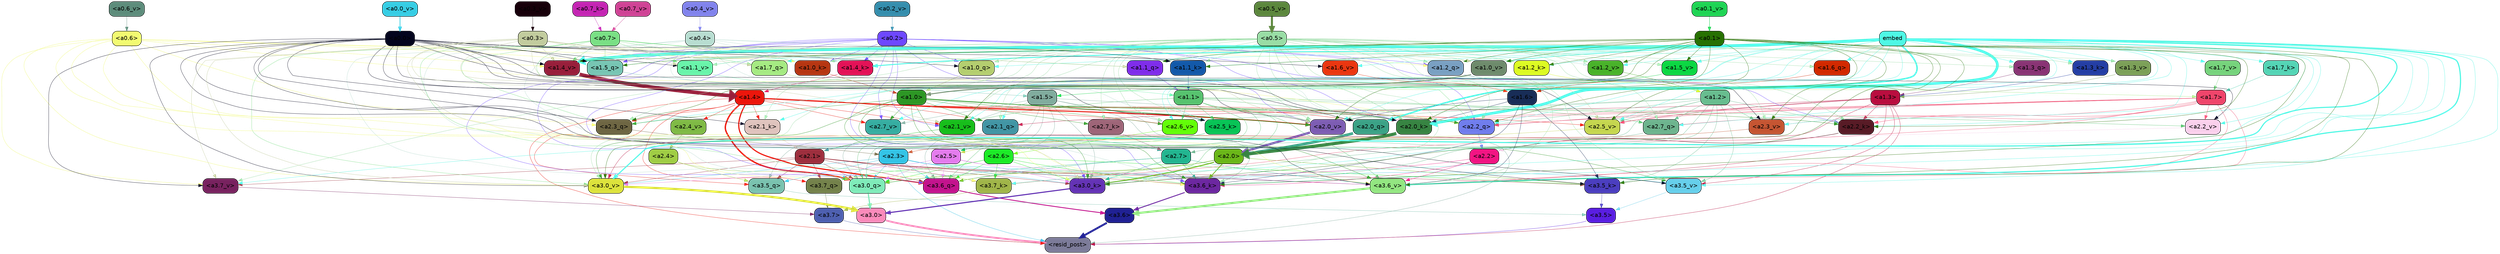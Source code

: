 strict digraph "" {
	graph [bgcolor=transparent,
		layout=dot,
		overlap=false,
		splines=true
	];
	"<a3.7>"	[color=black,
		fillcolor="#4e60b1",
		fontname=Helvetica,
		shape=box,
		style="filled, rounded"];
	"<resid_post>"	[color=black,
		fillcolor="#7c7b99",
		fontname=Helvetica,
		shape=box,
		style="filled, rounded"];
	"<a3.7>" -> "<resid_post>"	[color="#4e60b1",
		penwidth=0.6239100098609924];
	"<a3.6>"	[color=black,
		fillcolor="#202194",
		fontname=Helvetica,
		shape=box,
		style="filled, rounded"];
	"<a3.6>" -> "<resid_post>"	[color="#202194",
		penwidth=4.569062113761902];
	"<a3.5>"	[color=black,
		fillcolor="#5a1ee2",
		fontname=Helvetica,
		shape=box,
		style="filled, rounded"];
	"<a3.5>" -> "<resid_post>"	[color="#5a1ee2",
		penwidth=0.6];
	"<a3.0>"	[color=black,
		fillcolor="#fb8bbb",
		fontname=Helvetica,
		shape=box,
		style="filled, rounded"];
	"<a3.0>" -> "<resid_post>"	[color="#fb8bbb",
		penwidth=4.283544182777405];
	"<a2.3>"	[color=black,
		fillcolor="#34c4e6",
		fontname=Helvetica,
		shape=box,
		style="filled, rounded"];
	"<a2.3>" -> "<resid_post>"	[color="#34c4e6",
		penwidth=0.6];
	"<a3.7_q>"	[color=black,
		fillcolor="#74824b",
		fontname=Helvetica,
		shape=box,
		style="filled, rounded"];
	"<a2.3>" -> "<a3.7_q>"	[color="#34c4e6",
		penwidth=0.6];
	"<a3.6_q>"	[color=black,
		fillcolor="#c3138d",
		fontname=Helvetica,
		shape=box,
		style="filled, rounded"];
	"<a2.3>" -> "<a3.6_q>"	[color="#34c4e6",
		penwidth=0.6];
	"<a3.5_q>"	[color=black,
		fillcolor="#7ac2af",
		fontname=Helvetica,
		shape=box,
		style="filled, rounded"];
	"<a2.3>" -> "<a3.5_q>"	[color="#34c4e6",
		penwidth=0.6];
	"<a3.0_q>"	[color=black,
		fillcolor="#7febb9",
		fontname=Helvetica,
		shape=box,
		style="filled, rounded"];
	"<a2.3>" -> "<a3.0_q>"	[color="#34c4e6",
		penwidth=0.6];
	"<a3.0_k>"	[color=black,
		fillcolor="#6433b5",
		fontname=Helvetica,
		shape=box,
		style="filled, rounded"];
	"<a2.3>" -> "<a3.0_k>"	[color="#34c4e6",
		penwidth=0.6];
	"<a3.6_v>"	[color=black,
		fillcolor="#93e681",
		fontname=Helvetica,
		shape=box,
		style="filled, rounded"];
	"<a2.3>" -> "<a3.6_v>"	[color="#34c4e6",
		penwidth=0.6];
	"<a3.5_v>"	[color=black,
		fillcolor="#66cfeb",
		fontname=Helvetica,
		shape=box,
		style="filled, rounded"];
	"<a2.3>" -> "<a3.5_v>"	[color="#34c4e6",
		penwidth=0.6];
	"<a3.0_v>"	[color=black,
		fillcolor="#dce23c",
		fontname=Helvetica,
		shape=box,
		style="filled, rounded"];
	"<a2.3>" -> "<a3.0_v>"	[color="#34c4e6",
		penwidth=0.6];
	"<a1.5>"	[color=black,
		fillcolor="#81ac9e",
		fontname=Helvetica,
		shape=box,
		style="filled, rounded"];
	"<a1.5>" -> "<resid_post>"	[color="#81ac9e",
		penwidth=0.6];
	"<a1.5>" -> "<a3.6_q>"	[color="#81ac9e",
		penwidth=0.6];
	"<a1.5>" -> "<a3.5_q>"	[color="#81ac9e",
		penwidth=0.6];
	"<a1.5>" -> "<a3.0_q>"	[color="#81ac9e",
		penwidth=0.6];
	"<a3.6_k>"	[color=black,
		fillcolor="#6c27a0",
		fontname=Helvetica,
		shape=box,
		style="filled, rounded"];
	"<a1.5>" -> "<a3.6_k>"	[color="#81ac9e",
		penwidth=0.6];
	"<a1.5>" -> "<a3.0_k>"	[color="#81ac9e",
		penwidth=0.6];
	"<a2.2_q>"	[color=black,
		fillcolor="#707ded",
		fontname=Helvetica,
		shape=box,
		style="filled, rounded"];
	"<a1.5>" -> "<a2.2_q>"	[color="#81ac9e",
		penwidth=0.6];
	"<a2.7_v>"	[color=black,
		fillcolor="#36ada1",
		fontname=Helvetica,
		shape=box,
		style="filled, rounded"];
	"<a1.5>" -> "<a2.7_v>"	[color="#81ac9e",
		penwidth=0.6];
	"<a2.6_v>"	[color=black,
		fillcolor="#62fe08",
		fontname=Helvetica,
		shape=box,
		style="filled, rounded"];
	"<a1.5>" -> "<a2.6_v>"	[color="#81ac9e",
		penwidth=0.6];
	"<a2.1_v>"	[color=black,
		fillcolor="#17be1b",
		fontname=Helvetica,
		shape=box,
		style="filled, rounded"];
	"<a1.5>" -> "<a2.1_v>"	[color="#81ac9e",
		penwidth=0.6];
	"<a1.4>"	[color=black,
		fillcolor="#ec160c",
		fontname=Helvetica,
		shape=box,
		style="filled, rounded"];
	"<a1.4>" -> "<resid_post>"	[color="#ec160c",
		penwidth=0.6];
	"<a1.4>" -> "<a3.7_q>"	[color="#ec160c",
		penwidth=0.6];
	"<a1.4>" -> "<a3.6_q>"	[color="#ec160c",
		penwidth=2.7536282539367676];
	"<a1.4>" -> "<a3.5_q>"	[color="#ec160c",
		penwidth=0.6];
	"<a1.4>" -> "<a3.0_q>"	[color="#ec160c",
		penwidth=3.3369133472442627];
	"<a2.3_q>"	[color=black,
		fillcolor="#6e6643",
		fontname=Helvetica,
		shape=box,
		style="filled, rounded"];
	"<a1.4>" -> "<a2.3_q>"	[color="#ec160c",
		penwidth=0.6];
	"<a1.4>" -> "<a2.2_q>"	[color="#ec160c",
		penwidth=0.6];
	"<a2.1_q>"	[color=black,
		fillcolor="#4295a4",
		fontname=Helvetica,
		shape=box,
		style="filled, rounded"];
	"<a1.4>" -> "<a2.1_q>"	[color="#ec160c",
		penwidth=0.6];
	"<a2.0_q>"	[color=black,
		fillcolor="#3ba286",
		fontname=Helvetica,
		shape=box,
		style="filled, rounded"];
	"<a1.4>" -> "<a2.0_q>"	[color="#ec160c",
		penwidth=0.6];
	"<a2.1_k>"	[color=black,
		fillcolor="#dfc3bd",
		fontname=Helvetica,
		shape=box,
		style="filled, rounded"];
	"<a1.4>" -> "<a2.1_k>"	[color="#ec160c",
		penwidth=0.6];
	"<a1.4>" -> "<a2.7_v>"	[color="#ec160c",
		penwidth=0.6];
	"<a1.4>" -> "<a2.6_v>"	[color="#ec160c",
		penwidth=0.6];
	"<a2.5_v>"	[color=black,
		fillcolor="#c5d64f",
		fontname=Helvetica,
		shape=box,
		style="filled, rounded"];
	"<a1.4>" -> "<a2.5_v>"	[color="#ec160c",
		penwidth=0.6];
	"<a2.4_v>"	[color=black,
		fillcolor="#7fba45",
		fontname=Helvetica,
		shape=box,
		style="filled, rounded"];
	"<a1.4>" -> "<a2.4_v>"	[color="#ec160c",
		penwidth=0.6];
	"<a1.4>" -> "<a2.1_v>"	[color="#ec160c",
		penwidth=0.6];
	"<a2.0_v>"	[color=black,
		fillcolor="#7d5db3",
		fontname=Helvetica,
		shape=box,
		style="filled, rounded"];
	"<a1.4>" -> "<a2.0_v>"	[color="#ec160c",
		penwidth=2.2818827629089355];
	"<a1.3>"	[color=black,
		fillcolor="#b90e3f",
		fontname=Helvetica,
		shape=box,
		style="filled, rounded"];
	"<a1.3>" -> "<resid_post>"	[color="#b90e3f",
		penwidth=0.6];
	"<a1.3>" -> "<a3.6_v>"	[color="#b90e3f",
		penwidth=0.6];
	"<a1.3>" -> "<a3.5_v>"	[color="#b90e3f",
		penwidth=0.6];
	"<a1.3>" -> "<a3.0_v>"	[color="#b90e3f",
		penwidth=0.6];
	"<a1.3>" -> "<a2.2_q>"	[color="#b90e3f",
		penwidth=0.6];
	"<a1.3>" -> "<a2.1_q>"	[color="#b90e3f",
		penwidth=0.6];
	"<a2.2_k>"	[color=black,
		fillcolor="#581b26",
		fontname=Helvetica,
		shape=box,
		style="filled, rounded"];
	"<a1.3>" -> "<a2.2_k>"	[color="#b90e3f",
		penwidth=0.6];
	"<a1.3>" -> "<a2.5_v>"	[color="#b90e3f",
		penwidth=0.6];
	"<a3.7_q>" -> "<a3.7>"	[color="#74824b",
		penwidth=0.6];
	"<a3.6_q>" -> "<a3.6>"	[color="#c3138d",
		penwidth=2.0344843566417694];
	"<a3.5_q>" -> "<a3.5>"	[color="#7ac2af",
		penwidth=0.6];
	"<a3.0_q>" -> "<a3.0>"	[color="#7febb9",
		penwidth=2.863015294075012];
	"<a3.7_k>"	[color=black,
		fillcolor="#a0b549",
		fontname=Helvetica,
		shape=box,
		style="filled, rounded"];
	"<a3.7_k>" -> "<a3.7>"	[color="#a0b549",
		penwidth=0.6];
	"<a3.6_k>" -> "<a3.6>"	[color="#6c27a0",
		penwidth=2.1770318150520325];
	"<a3.5_k>"	[color=black,
		fillcolor="#4b3ebf",
		fontname=Helvetica,
		shape=box,
		style="filled, rounded"];
	"<a3.5_k>" -> "<a3.5>"	[color="#4b3ebf",
		penwidth=0.6];
	"<a3.0_k>" -> "<a3.0>"	[color="#6433b5",
		penwidth=2.6323853135108948];
	"<a3.7_v>"	[color=black,
		fillcolor="#78225f",
		fontname=Helvetica,
		shape=box,
		style="filled, rounded"];
	"<a3.7_v>" -> "<a3.7>"	[color="#78225f",
		penwidth=0.6];
	"<a3.6_v>" -> "<a3.6>"	[color="#93e681",
		penwidth=4.972373723983765];
	"<a3.5_v>" -> "<a3.5>"	[color="#66cfeb",
		penwidth=0.6];
	"<a3.0_v>" -> "<a3.0>"	[color="#dce23c",
		penwidth=5.1638524532318115];
	"<a2.6>"	[color=black,
		fillcolor="#1deb28",
		fontname=Helvetica,
		shape=box,
		style="filled, rounded"];
	"<a2.6>" -> "<a3.7_q>"	[color="#1deb28",
		penwidth=0.6];
	"<a2.6>" -> "<a3.6_q>"	[color="#1deb28",
		penwidth=0.6];
	"<a2.6>" -> "<a3.0_q>"	[color="#1deb28",
		penwidth=0.6];
	"<a2.6>" -> "<a3.7_k>"	[color="#1deb28",
		penwidth=0.6];
	"<a2.6>" -> "<a3.6_k>"	[color="#1deb28",
		penwidth=0.6];
	"<a2.6>" -> "<a3.5_k>"	[color="#1deb28",
		penwidth=0.6];
	"<a2.6>" -> "<a3.0_k>"	[color="#1deb28",
		penwidth=0.6];
	"<a2.1>"	[color=black,
		fillcolor="#9e2f3e",
		fontname=Helvetica,
		shape=box,
		style="filled, rounded"];
	"<a2.1>" -> "<a3.7_q>"	[color="#9e2f3e",
		penwidth=0.6];
	"<a2.1>" -> "<a3.6_q>"	[color="#9e2f3e",
		penwidth=0.6];
	"<a2.1>" -> "<a3.5_q>"	[color="#9e2f3e",
		penwidth=0.6];
	"<a2.1>" -> "<a3.0_q>"	[color="#9e2f3e",
		penwidth=0.6];
	"<a2.1>" -> "<a3.7_k>"	[color="#9e2f3e",
		penwidth=0.6];
	"<a2.1>" -> "<a3.6_k>"	[color="#9e2f3e",
		penwidth=0.6];
	"<a2.1>" -> "<a3.5_k>"	[color="#9e2f3e",
		penwidth=0.6];
	"<a2.1>" -> "<a3.0_k>"	[color="#9e2f3e",
		penwidth=0.6];
	"<a2.1>" -> "<a3.7_v>"	[color="#9e2f3e",
		penwidth=0.6];
	"<a2.1>" -> "<a3.6_v>"	[color="#9e2f3e",
		penwidth=0.6];
	"<a2.1>" -> "<a3.0_v>"	[color="#9e2f3e",
		penwidth=0.6];
	"<a2.7>"	[color=black,
		fillcolor="#23b590",
		fontname=Helvetica,
		shape=box,
		style="filled, rounded"];
	"<a2.7>" -> "<a3.6_q>"	[color="#23b590",
		penwidth=0.6];
	"<a2.7>" -> "<a3.0_q>"	[color="#23b590",
		penwidth=0.6];
	"<a2.7>" -> "<a3.6_k>"	[color="#23b590",
		penwidth=0.6];
	"<a2.7>" -> "<a3.0_k>"	[color="#23b590",
		penwidth=0.6];
	"<a2.7>" -> "<a3.6_v>"	[color="#23b590",
		penwidth=0.6];
	"<a2.5>"	[color=black,
		fillcolor="#e47ced",
		fontname=Helvetica,
		shape=box,
		style="filled, rounded"];
	"<a2.5>" -> "<a3.6_q>"	[color="#e47ced",
		penwidth=0.6];
	"<a2.5>" -> "<a3.0_q>"	[color="#e47ced",
		penwidth=0.6];
	"<a2.5>" -> "<a3.0_k>"	[color="#e47ced",
		penwidth=0.6];
	"<a2.5>" -> "<a3.6_v>"	[color="#e47ced",
		penwidth=0.6];
	"<a2.5>" -> "<a3.0_v>"	[color="#e47ced",
		penwidth=0.6];
	"<a2.0>"	[color=black,
		fillcolor="#6bb719",
		fontname=Helvetica,
		shape=box,
		style="filled, rounded"];
	"<a2.0>" -> "<a3.6_q>"	[color="#6bb719",
		penwidth=0.6];
	"<a2.0>" -> "<a3.0_q>"	[color="#6bb719",
		penwidth=0.6];
	"<a2.0>" -> "<a3.7_k>"	[color="#6bb719",
		penwidth=0.6];
	"<a2.0>" -> "<a3.6_k>"	[color="#6bb719",
		penwidth=1.7047871947288513];
	"<a2.0>" -> "<a3.5_k>"	[color="#6bb719",
		penwidth=0.6];
	"<a2.0>" -> "<a3.0_k>"	[color="#6bb719",
		penwidth=2.239806979894638];
	"<a1.1>"	[color=black,
		fillcolor="#57c36f",
		fontname=Helvetica,
		shape=box,
		style="filled, rounded"];
	"<a1.1>" -> "<a3.6_q>"	[color="#57c36f",
		penwidth=0.6];
	"<a1.1>" -> "<a3.0_q>"	[color="#57c36f",
		penwidth=0.6];
	"<a1.1>" -> "<a3.0_k>"	[color="#57c36f",
		penwidth=0.6];
	"<a1.1>" -> "<a3.6_v>"	[color="#57c36f",
		penwidth=0.6];
	"<a2.7_q>"	[color=black,
		fillcolor="#6db48e",
		fontname=Helvetica,
		shape=box,
		style="filled, rounded"];
	"<a1.1>" -> "<a2.7_q>"	[color="#57c36f",
		penwidth=0.6];
	"<a2.5_k>"	[color=black,
		fillcolor="#08c456",
		fontname=Helvetica,
		shape=box,
		style="filled, rounded"];
	"<a1.1>" -> "<a2.5_k>"	[color="#57c36f",
		penwidth=0.6];
	"<a2.0_k>"	[color=black,
		fillcolor="#378442",
		fontname=Helvetica,
		shape=box,
		style="filled, rounded"];
	"<a1.1>" -> "<a2.0_k>"	[color="#57c36f",
		penwidth=0.6];
	"<a1.1>" -> "<a2.6_v>"	[color="#57c36f",
		penwidth=0.6];
	"<a2.2_v>"	[color=black,
		fillcolor="#fad0ec",
		fontname=Helvetica,
		shape=box,
		style="filled, rounded"];
	"<a1.1>" -> "<a2.2_v>"	[color="#57c36f",
		penwidth=0.6];
	"<a1.1>" -> "<a2.1_v>"	[color="#57c36f",
		penwidth=0.6];
	"<a1.1>" -> "<a2.0_v>"	[color="#57c36f",
		penwidth=0.6];
	"<a0.4>"	[color=black,
		fillcolor="#b8ddd1",
		fontname=Helvetica,
		shape=box,
		style="filled, rounded"];
	"<a0.4>" -> "<a3.6_q>"	[color="#b8ddd1",
		penwidth=0.6];
	"<a0.4>" -> "<a3.0_q>"	[color="#b8ddd1",
		penwidth=0.6];
	"<a0.4>" -> "<a3.6_k>"	[color="#b8ddd1",
		penwidth=0.6];
	"<a0.4>" -> "<a2.5_k>"	[color="#b8ddd1",
		penwidth=0.6];
	"<a0.4>" -> "<a2.0_k>"	[color="#b8ddd1",
		penwidth=0.6];
	"<a1.4_k>"	[color=black,
		fillcolor="#e31257",
		fontname=Helvetica,
		shape=box,
		style="filled, rounded"];
	"<a0.4>" -> "<a1.4_k>"	[color="#b8ddd1",
		penwidth=0.6];
	"<a1.1_k>"	[color=black,
		fillcolor="#1359a9",
		fontname=Helvetica,
		shape=box,
		style="filled, rounded"];
	"<a0.4>" -> "<a1.1_k>"	[color="#b8ddd1",
		penwidth=0.6];
	"<a1.0_k>"	[color=black,
		fillcolor="#b63612",
		fontname=Helvetica,
		shape=box,
		style="filled, rounded"];
	"<a0.4>" -> "<a1.0_k>"	[color="#b8ddd1",
		penwidth=0.6];
	"<a1.4_v>"	[color=black,
		fillcolor="#981f3b",
		fontname=Helvetica,
		shape=box,
		style="filled, rounded"];
	"<a0.4>" -> "<a1.4_v>"	[color="#b8ddd1",
		penwidth=0.6];
	"<a1.2_v>"	[color=black,
		fillcolor="#49b22a",
		fontname=Helvetica,
		shape=box,
		style="filled, rounded"];
	"<a0.4>" -> "<a1.2_v>"	[color="#b8ddd1",
		penwidth=0.6];
	"<a0.2>"	[color=black,
		fillcolor="#6e48ff",
		fontname=Helvetica,
		shape=box,
		style="filled, rounded"];
	"<a0.2>" -> "<a3.6_q>"	[color="#6e48ff",
		penwidth=0.6];
	"<a0.2>" -> "<a3.0_q>"	[color="#6e48ff",
		penwidth=0.6];
	"<a0.2>" -> "<a3.6_k>"	[color="#6e48ff",
		penwidth=0.6];
	"<a0.2>" -> "<a3.0_k>"	[color="#6e48ff",
		penwidth=0.6];
	"<a0.2>" -> "<a2.2_q>"	[color="#6e48ff",
		penwidth=0.6];
	"<a0.2>" -> "<a2.2_k>"	[color="#6e48ff",
		penwidth=0.6];
	"<a0.2>" -> "<a2.0_k>"	[color="#6e48ff",
		penwidth=0.6];
	"<a0.2>" -> "<a2.7_v>"	[color="#6e48ff",
		penwidth=0.6];
	"<a0.2>" -> "<a2.1_v>"	[color="#6e48ff",
		penwidth=0.6];
	"<a0.2>" -> "<a2.0_v>"	[color="#6e48ff",
		penwidth=0.6];
	"<a1.5_q>"	[color=black,
		fillcolor="#77c5b3",
		fontname=Helvetica,
		shape=box,
		style="filled, rounded"];
	"<a0.2>" -> "<a1.5_q>"	[color="#6e48ff",
		penwidth=0.6];
	"<a1.2_q>"	[color=black,
		fillcolor="#79a0c2",
		fontname=Helvetica,
		shape=box,
		style="filled, rounded"];
	"<a0.2>" -> "<a1.2_q>"	[color="#6e48ff",
		penwidth=0.6];
	"<a1.0_q>"	[color=black,
		fillcolor="#b4ce6f",
		fontname=Helvetica,
		shape=box,
		style="filled, rounded"];
	"<a0.2>" -> "<a1.0_q>"	[color="#6e48ff",
		penwidth=0.6];
	"<a0.2>" -> "<a1.4_k>"	[color="#6e48ff",
		penwidth=0.6];
	"<a0.2>" -> "<a1.0_k>"	[color="#6e48ff",
		penwidth=0.6];
	"<a0.2>" -> "<a1.4_v>"	[color="#6e48ff",
		penwidth=0.6];
	"<a2.4>"	[color=black,
		fillcolor="#a0cd45",
		fontname=Helvetica,
		shape=box,
		style="filled, rounded"];
	"<a2.4>" -> "<a3.5_q>"	[color="#a0cd45",
		penwidth=0.6];
	"<a2.4>" -> "<a3.0_q>"	[color="#a0cd45",
		penwidth=0.6];
	"<a1.2>"	[color=black,
		fillcolor="#68bd8f",
		fontname=Helvetica,
		shape=box,
		style="filled, rounded"];
	"<a1.2>" -> "<a3.0_q>"	[color="#68bd8f",
		penwidth=0.6];
	"<a1.2>" -> "<a3.6_k>"	[color="#68bd8f",
		penwidth=0.6];
	"<a1.2>" -> "<a3.5_k>"	[color="#68bd8f",
		penwidth=0.6];
	"<a1.2>" -> "<a3.0_k>"	[color="#68bd8f",
		penwidth=0.6];
	"<a1.2>" -> "<a3.5_v>"	[color="#68bd8f",
		penwidth=0.6];
	"<a1.2>" -> "<a2.7_q>"	[color="#68bd8f",
		penwidth=0.6];
	"<a1.2>" -> "<a2.2_q>"	[color="#68bd8f",
		penwidth=0.6];
	"<a1.2>" -> "<a2.2_k>"	[color="#68bd8f",
		penwidth=0.6];
	"<a1.2>" -> "<a2.6_v>"	[color="#68bd8f",
		penwidth=0.6];
	"<a1.2>" -> "<a2.5_v>"	[color="#68bd8f",
		penwidth=0.6];
	"<a2.3_v>"	[color=black,
		fillcolor="#c55532",
		fontname=Helvetica,
		shape=box,
		style="filled, rounded"];
	"<a1.2>" -> "<a2.3_v>"	[color="#68bd8f",
		penwidth=0.6];
	"<a1.2>" -> "<a2.0_v>"	[color="#68bd8f",
		penwidth=0.6];
	"<a1.7>"	[color=black,
		fillcolor="#ef456b",
		fontname=Helvetica,
		shape=box,
		style="filled, rounded"];
	"<a1.7>" -> "<a3.7_k>"	[color="#ef456b",
		penwidth=0.6];
	"<a1.7>" -> "<a3.5_k>"	[color="#ef456b",
		penwidth=0.6];
	"<a1.7>" -> "<a3.6_v>"	[color="#ef456b",
		penwidth=0.6];
	"<a1.7>" -> "<a2.7_q>"	[color="#ef456b",
		penwidth=0.6];
	"<a1.7>" -> "<a2.2_q>"	[color="#ef456b",
		penwidth=0.6];
	"<a1.7>" -> "<a2.0_q>"	[color="#ef456b",
		penwidth=0.6];
	"<a1.7>" -> "<a2.2_k>"	[color="#ef456b",
		penwidth=0.6];
	"<a1.7>" -> "<a2.0_k>"	[color="#ef456b",
		penwidth=0.6];
	"<a1.7>" -> "<a2.5_v>"	[color="#ef456b",
		penwidth=0.6];
	"<a1.7>" -> "<a2.3_v>"	[color="#ef456b",
		penwidth=0.6];
	"<a1.7>" -> "<a2.2_v>"	[color="#ef456b",
		penwidth=0.6];
	"<a0.7>"	[color=black,
		fillcolor="#7ae085",
		fontname=Helvetica,
		shape=box,
		style="filled, rounded"];
	"<a0.7>" -> "<a3.7_k>"	[color="#7ae085",
		penwidth=0.6];
	"<a0.7>" -> "<a3.0_v>"	[color="#7ae085",
		penwidth=0.6];
	"<a0.7>" -> "<a2.3_q>"	[color="#7ae085",
		penwidth=0.6];
	"<a0.7>" -> "<a2.2_q>"	[color="#7ae085",
		penwidth=0.6];
	"<a1.7_q>"	[color=black,
		fillcolor="#a5ea82",
		fontname=Helvetica,
		shape=box,
		style="filled, rounded"];
	"<a0.7>" -> "<a1.7_q>"	[color="#7ae085",
		penwidth=0.6];
	"<a0.7>" -> "<a1.5_q>"	[color="#7ae085",
		penwidth=0.6];
	"<a1.1_q>"	[color=black,
		fillcolor="#7f2dea",
		fontname=Helvetica,
		shape=box,
		style="filled, rounded"];
	"<a0.7>" -> "<a1.1_q>"	[color="#7ae085",
		penwidth=0.6];
	"<a1.2_k>"	[color=black,
		fillcolor="#dcfa23",
		fontname=Helvetica,
		shape=box,
		style="filled, rounded"];
	"<a0.7>" -> "<a1.2_k>"	[color="#7ae085",
		penwidth=0.6];
	"<a0.7>" -> "<a1.0_k>"	[color="#7ae085",
		penwidth=0.6];
	"<a0.7>" -> "<a1.4_v>"	[color="#7ae085",
		penwidth=0.6];
	"<a1.1_v>"	[color=black,
		fillcolor="#69f4aa",
		fontname=Helvetica,
		shape=box,
		style="filled, rounded"];
	"<a0.7>" -> "<a1.1_v>"	[color="#7ae085",
		penwidth=0.6];
	"<a0.6>"	[color=black,
		fillcolor="#f2fb71",
		fontname=Helvetica,
		shape=box,
		style="filled, rounded"];
	"<a0.6>" -> "<a3.7_k>"	[color="#f2fb71",
		penwidth=0.6];
	"<a0.6>" -> "<a3.6_k>"	[color="#f2fb71",
		penwidth=0.6];
	"<a0.6>" -> "<a3.0_k>"	[color="#f2fb71",
		penwidth=0.6];
	"<a0.6>" -> "<a3.7_v>"	[color="#f2fb71",
		penwidth=0.6];
	"<a0.6>" -> "<a3.6_v>"	[color="#f2fb71",
		penwidth=0.6];
	"<a0.6>" -> "<a3.0_v>"	[color="#f2fb71",
		penwidth=0.6];
	"<a0.6>" -> "<a2.3_q>"	[color="#f2fb71",
		penwidth=0.6];
	"<a0.6>" -> "<a2.2_q>"	[color="#f2fb71",
		penwidth=0.6];
	"<a0.6>" -> "<a1.5_q>"	[color="#f2fb71",
		penwidth=0.6];
	"<a0.6>" -> "<a1.2_q>"	[color="#f2fb71",
		penwidth=0.6];
	"<a0.6>" -> "<a1.0_k>"	[color="#f2fb71",
		penwidth=0.6];
	"<a0.6>" -> "<a1.4_v>"	[color="#f2fb71",
		penwidth=0.6];
	embed	[color=black,
		fillcolor="#4ef8e5",
		fontname=Helvetica,
		shape=box,
		style="filled, rounded"];
	embed -> "<a3.7_k>"	[color="#4ef8e5",
		penwidth=0.6];
	embed -> "<a3.6_k>"	[color="#4ef8e5",
		penwidth=0.6];
	embed -> "<a3.5_k>"	[color="#4ef8e5",
		penwidth=0.6];
	embed -> "<a3.0_k>"	[color="#4ef8e5",
		penwidth=0.6];
	embed -> "<a3.7_v>"	[color="#4ef8e5",
		penwidth=0.6];
	embed -> "<a3.6_v>"	[color="#4ef8e5",
		penwidth=2.7369276881217957];
	embed -> "<a3.5_v>"	[color="#4ef8e5",
		penwidth=0.6];
	embed -> "<a3.0_v>"	[color="#4ef8e5",
		penwidth=2.5778204202651978];
	embed -> "<a2.7_q>"	[color="#4ef8e5",
		penwidth=0.6];
	embed -> "<a2.3_q>"	[color="#4ef8e5",
		penwidth=0.6];
	embed -> "<a2.2_q>"	[color="#4ef8e5",
		penwidth=0.6];
	embed -> "<a2.1_q>"	[color="#4ef8e5",
		penwidth=0.6];
	embed -> "<a2.0_q>"	[color="#4ef8e5",
		penwidth=3.459219217300415];
	embed -> "<a2.5_k>"	[color="#4ef8e5",
		penwidth=0.6];
	embed -> "<a2.2_k>"	[color="#4ef8e5",
		penwidth=0.6363201141357422];
	embed -> "<a2.1_k>"	[color="#4ef8e5",
		penwidth=0.6];
	embed -> "<a2.0_k>"	[color="#4ef8e5",
		penwidth=6.407642982900143];
	embed -> "<a2.7_v>"	[color="#4ef8e5",
		penwidth=0.6];
	embed -> "<a2.6_v>"	[color="#4ef8e5",
		penwidth=0.6];
	embed -> "<a2.5_v>"	[color="#4ef8e5",
		penwidth=0.6];
	embed -> "<a2.3_v>"	[color="#4ef8e5",
		penwidth=0.6];
	embed -> "<a2.2_v>"	[color="#4ef8e5",
		penwidth=0.6175012588500977];
	embed -> "<a2.1_v>"	[color="#4ef8e5",
		penwidth=0.6];
	embed -> "<a2.0_v>"	[color="#4ef8e5",
		penwidth=0.6];
	embed -> "<a1.7_q>"	[color="#4ef8e5",
		penwidth=0.6];
	"<a1.6_q>"	[color=black,
		fillcolor="#d22900",
		fontname=Helvetica,
		shape=box,
		style="filled, rounded"];
	embed -> "<a1.6_q>"	[color="#4ef8e5",
		penwidth=0.6];
	embed -> "<a1.5_q>"	[color="#4ef8e5",
		penwidth=0.6186923980712891];
	"<a1.3_q>"	[color=black,
		fillcolor="#893474",
		fontname=Helvetica,
		shape=box,
		style="filled, rounded"];
	embed -> "<a1.3_q>"	[color="#4ef8e5",
		penwidth=0.6];
	embed -> "<a1.2_q>"	[color="#4ef8e5",
		penwidth=0.6];
	embed -> "<a1.1_q>"	[color="#4ef8e5",
		penwidth=0.6];
	embed -> "<a1.0_q>"	[color="#4ef8e5",
		penwidth=0.6];
	"<a1.7_k>"	[color=black,
		fillcolor="#54d4b5",
		fontname=Helvetica,
		shape=box,
		style="filled, rounded"];
	embed -> "<a1.7_k>"	[color="#4ef8e5",
		penwidth=0.6];
	embed -> "<a1.4_k>"	[color="#4ef8e5",
		penwidth=2.1454997062683105];
	"<a1.3_k>"	[color=black,
		fillcolor="#243ea4",
		fontname=Helvetica,
		shape=box,
		style="filled, rounded"];
	embed -> "<a1.3_k>"	[color="#4ef8e5",
		penwidth=0.6];
	embed -> "<a1.2_k>"	[color="#4ef8e5",
		penwidth=0.6];
	embed -> "<a1.1_k>"	[color="#4ef8e5",
		penwidth=0.6];
	embed -> "<a1.0_k>"	[color="#4ef8e5",
		penwidth=0.6];
	"<a1.7_v>"	[color=black,
		fillcolor="#76d37c",
		fontname=Helvetica,
		shape=box,
		style="filled, rounded"];
	embed -> "<a1.7_v>"	[color="#4ef8e5",
		penwidth=0.6];
	"<a1.6_v>"	[color=black,
		fillcolor="#eb3610",
		fontname=Helvetica,
		shape=box,
		style="filled, rounded"];
	embed -> "<a1.6_v>"	[color="#4ef8e5",
		penwidth=0.6];
	"<a1.5_v>"	[color=black,
		fillcolor="#0cd743",
		fontname=Helvetica,
		shape=box,
		style="filled, rounded"];
	embed -> "<a1.5_v>"	[color="#4ef8e5",
		penwidth=0.6];
	embed -> "<a1.4_v>"	[color="#4ef8e5",
		penwidth=6.860090345144272];
	"<a1.3_v>"	[color=black,
		fillcolor="#7ca058",
		fontname=Helvetica,
		shape=box,
		style="filled, rounded"];
	embed -> "<a1.3_v>"	[color="#4ef8e5",
		penwidth=0.6];
	embed -> "<a1.2_v>"	[color="#4ef8e5",
		penwidth=0.6];
	embed -> "<a1.1_v>"	[color="#4ef8e5",
		penwidth=0.6];
	"<a1.0_v>"	[color=black,
		fillcolor="#6e8b6c",
		fontname=Helvetica,
		shape=box,
		style="filled, rounded"];
	embed -> "<a1.0_v>"	[color="#4ef8e5",
		penwidth=1.2940821647644043];
	"<a2.2>"	[color=black,
		fillcolor="#f21583",
		fontname=Helvetica,
		shape=box,
		style="filled, rounded"];
	"<a2.2>" -> "<a3.6_k>"	[color="#f21583",
		penwidth=0.6];
	"<a2.2>" -> "<a3.0_k>"	[color="#f21583",
		penwidth=0.6];
	"<a2.2>" -> "<a3.6_v>"	[color="#f21583",
		penwidth=0.6];
	"<a1.6>"	[color=black,
		fillcolor="#182d57",
		fontname=Helvetica,
		shape=box,
		style="filled, rounded"];
	"<a1.6>" -> "<a3.6_k>"	[color="#182d57",
		penwidth=0.6];
	"<a1.6>" -> "<a3.5_k>"	[color="#182d57",
		penwidth=0.6];
	"<a1.6>" -> "<a3.6_v>"	[color="#182d57",
		penwidth=0.6];
	"<a1.6>" -> "<a2.0_k>"	[color="#182d57",
		penwidth=0.6];
	"<a1.6>" -> "<a2.0_v>"	[color="#182d57",
		penwidth=0.6];
	"<a1.0>"	[color=black,
		fillcolor="#2d9725",
		fontname=Helvetica,
		shape=box,
		style="filled, rounded"];
	"<a1.0>" -> "<a3.6_k>"	[color="#2d9725",
		penwidth=0.6];
	"<a1.0>" -> "<a3.0_k>"	[color="#2d9725",
		penwidth=0.6];
	"<a1.0>" -> "<a3.6_v>"	[color="#2d9725",
		penwidth=0.6];
	"<a1.0>" -> "<a3.5_v>"	[color="#2d9725",
		penwidth=0.6];
	"<a1.0>" -> "<a3.0_v>"	[color="#2d9725",
		penwidth=0.6];
	"<a1.0>" -> "<a2.3_q>"	[color="#2d9725",
		penwidth=0.6];
	"<a1.0>" -> "<a2.2_q>"	[color="#2d9725",
		penwidth=0.6];
	"<a1.0>" -> "<a2.1_q>"	[color="#2d9725",
		penwidth=0.6];
	"<a2.7_k>"	[color=black,
		fillcolor="#9e6578",
		fontname=Helvetica,
		shape=box,
		style="filled, rounded"];
	"<a1.0>" -> "<a2.7_k>"	[color="#2d9725",
		penwidth=0.6];
	"<a1.0>" -> "<a2.2_k>"	[color="#2d9725",
		penwidth=0.6];
	"<a1.0>" -> "<a2.0_k>"	[color="#2d9725",
		penwidth=0.6];
	"<a1.0>" -> "<a2.7_v>"	[color="#2d9725",
		penwidth=0.6];
	"<a1.0>" -> "<a2.6_v>"	[color="#2d9725",
		penwidth=0.6];
	"<a1.0>" -> "<a2.0_v>"	[color="#2d9725",
		penwidth=1.2978954315185547];
	"<a0.5>"	[color=black,
		fillcolor="#99dda5",
		fontname=Helvetica,
		shape=box,
		style="filled, rounded"];
	"<a0.5>" -> "<a3.6_k>"	[color="#99dda5",
		penwidth=0.6];
	"<a0.5>" -> "<a3.7_v>"	[color="#99dda5",
		penwidth=0.6];
	"<a0.5>" -> "<a3.6_v>"	[color="#99dda5",
		penwidth=0.6];
	"<a0.5>" -> "<a3.5_v>"	[color="#99dda5",
		penwidth=0.6];
	"<a0.5>" -> "<a3.0_v>"	[color="#99dda5",
		penwidth=0.6];
	"<a0.5>" -> "<a2.7_q>"	[color="#99dda5",
		penwidth=0.6];
	"<a0.5>" -> "<a2.3_q>"	[color="#99dda5",
		penwidth=0.6];
	"<a0.5>" -> "<a2.2_q>"	[color="#99dda5",
		penwidth=0.6];
	"<a0.5>" -> "<a2.1_q>"	[color="#99dda5",
		penwidth=0.6];
	"<a0.5>" -> "<a2.0_q>"	[color="#99dda5",
		penwidth=0.6];
	"<a0.5>" -> "<a2.7_k>"	[color="#99dda5",
		penwidth=0.6];
	"<a0.5>" -> "<a2.5_k>"	[color="#99dda5",
		penwidth=0.6];
	"<a0.5>" -> "<a2.2_k>"	[color="#99dda5",
		penwidth=0.6];
	"<a0.5>" -> "<a2.1_k>"	[color="#99dda5",
		penwidth=0.6];
	"<a0.5>" -> "<a2.0_k>"	[color="#99dda5",
		penwidth=0.7721366882324219];
	"<a0.5>" -> "<a2.6_v>"	[color="#99dda5",
		penwidth=0.6];
	"<a0.5>" -> "<a2.3_v>"	[color="#99dda5",
		penwidth=0.6];
	"<a0.5>" -> "<a2.1_v>"	[color="#99dda5",
		penwidth=0.6];
	"<a0.5>" -> "<a2.0_v>"	[color="#99dda5",
		penwidth=0.6];
	"<a0.5>" -> "<a1.6_q>"	[color="#99dda5",
		penwidth=0.6];
	"<a0.5>" -> "<a1.3_q>"	[color="#99dda5",
		penwidth=0.6];
	"<a0.5>" -> "<a1.2_q>"	[color="#99dda5",
		penwidth=0.6];
	"<a0.5>" -> "<a1.1_q>"	[color="#99dda5",
		penwidth=0.6];
	"<a0.5>" -> "<a1.0_q>"	[color="#99dda5",
		penwidth=0.6];
	"<a0.5>" -> "<a1.3_k>"	[color="#99dda5",
		penwidth=0.6];
	"<a0.5>" -> "<a1.2_k>"	[color="#99dda5",
		penwidth=0.6];
	"<a0.5>" -> "<a1.1_k>"	[color="#99dda5",
		penwidth=0.6];
	"<a0.5>" -> "<a1.0_k>"	[color="#99dda5",
		penwidth=0.6];
	"<a0.5>" -> "<a1.5_v>"	[color="#99dda5",
		penwidth=0.6];
	"<a0.5>" -> "<a1.4_v>"	[color="#99dda5",
		penwidth=1.0206317901611328];
	"<a0.5>" -> "<a1.3_v>"	[color="#99dda5",
		penwidth=0.6];
	"<a0.5>" -> "<a1.2_v>"	[color="#99dda5",
		penwidth=0.6];
	"<a0.5>" -> "<a1.1_v>"	[color="#99dda5",
		penwidth=0.6];
	"<a0.5>" -> "<a1.0_v>"	[color="#99dda5",
		penwidth=0.6];
	"<a0.1>"	[color=black,
		fillcolor="#277102",
		fontname=Helvetica,
		shape=box,
		style="filled, rounded"];
	"<a0.1>" -> "<a3.6_k>"	[color="#277102",
		penwidth=0.6];
	"<a0.1>" -> "<a3.5_k>"	[color="#277102",
		penwidth=0.6];
	"<a0.1>" -> "<a3.0_k>"	[color="#277102",
		penwidth=0.6];
	"<a0.1>" -> "<a3.6_v>"	[color="#277102",
		penwidth=0.6];
	"<a0.1>" -> "<a3.0_v>"	[color="#277102",
		penwidth=0.6];
	"<a0.1>" -> "<a2.3_q>"	[color="#277102",
		penwidth=0.6];
	"<a0.1>" -> "<a2.2_q>"	[color="#277102",
		penwidth=0.6];
	"<a0.1>" -> "<a2.2_k>"	[color="#277102",
		penwidth=0.6];
	"<a0.1>" -> "<a2.0_k>"	[color="#277102",
		penwidth=0.6];
	"<a0.1>" -> "<a2.5_v>"	[color="#277102",
		penwidth=0.6];
	"<a0.1>" -> "<a2.3_v>"	[color="#277102",
		penwidth=0.6];
	"<a0.1>" -> "<a2.1_v>"	[color="#277102",
		penwidth=0.6];
	"<a0.1>" -> "<a2.0_v>"	[color="#277102",
		penwidth=0.6];
	"<a0.1>" -> "<a1.5_q>"	[color="#277102",
		penwidth=0.6];
	"<a0.1>" -> "<a1.2_q>"	[color="#277102",
		penwidth=0.6];
	"<a0.1>" -> "<a1.1_q>"	[color="#277102",
		penwidth=0.6];
	"<a0.1>" -> "<a1.2_k>"	[color="#277102",
		penwidth=0.6];
	"<a0.1>" -> "<a1.1_k>"	[color="#277102",
		penwidth=0.6];
	"<a0.1>" -> "<a1.5_v>"	[color="#277102",
		penwidth=0.6];
	"<a0.1>" -> "<a1.4_v>"	[color="#277102",
		penwidth=0.6];
	"<a0.1>" -> "<a1.2_v>"	[color="#277102",
		penwidth=0.6];
	"<a0.1>" -> "<a1.0_v>"	[color="#277102",
		penwidth=0.6];
	"<a0.0>"	[color=black,
		fillcolor="#03051d",
		fontname=Helvetica,
		shape=box,
		style="filled, rounded"];
	"<a0.0>" -> "<a3.5_k>"	[color="#03051d",
		penwidth=0.6];
	"<a0.0>" -> "<a3.7_v>"	[color="#03051d",
		penwidth=0.6];
	"<a0.0>" -> "<a3.6_v>"	[color="#03051d",
		penwidth=0.6];
	"<a0.0>" -> "<a3.5_v>"	[color="#03051d",
		penwidth=0.6];
	"<a0.0>" -> "<a3.0_v>"	[color="#03051d",
		penwidth=0.6];
	"<a0.0>" -> "<a2.3_q>"	[color="#03051d",
		penwidth=0.6];
	"<a0.0>" -> "<a2.0_q>"	[color="#03051d",
		penwidth=0.6];
	"<a0.0>" -> "<a2.5_k>"	[color="#03051d",
		penwidth=0.6];
	"<a0.0>" -> "<a2.1_k>"	[color="#03051d",
		penwidth=0.6];
	"<a0.0>" -> "<a2.0_k>"	[color="#03051d",
		penwidth=0.6];
	"<a0.0>" -> "<a2.5_v>"	[color="#03051d",
		penwidth=0.6];
	"<a0.0>" -> "<a2.3_v>"	[color="#03051d",
		penwidth=0.6];
	"<a0.0>" -> "<a2.2_v>"	[color="#03051d",
		penwidth=0.6];
	"<a0.0>" -> "<a2.0_v>"	[color="#03051d",
		penwidth=0.6];
	"<a0.0>" -> "<a1.5_q>"	[color="#03051d",
		penwidth=0.6];
	"<a0.0>" -> "<a1.0_q>"	[color="#03051d",
		penwidth=0.6];
	"<a0.0>" -> "<a1.1_k>"	[color="#03051d",
		penwidth=0.6];
	"<a0.0>" -> "<a1.6_v>"	[color="#03051d",
		penwidth=0.6];
	"<a0.0>" -> "<a1.4_v>"	[color="#03051d",
		penwidth=0.6];
	"<a0.0>" -> "<a1.1_v>"	[color="#03051d",
		penwidth=0.6];
	"<a0.3>"	[color=black,
		fillcolor="#c2cc9e",
		fontname=Helvetica,
		shape=box,
		style="filled, rounded"];
	"<a0.3>" -> "<a3.0_k>"	[color="#c2cc9e",
		penwidth=0.6];
	"<a0.3>" -> "<a3.7_v>"	[color="#c2cc9e",
		penwidth=0.6];
	"<a0.3>" -> "<a3.0_v>"	[color="#c2cc9e",
		penwidth=0.6];
	"<a0.3>" -> "<a2.5_v>"	[color="#c2cc9e",
		penwidth=0.6];
	"<a0.3>" -> "<a2.1_v>"	[color="#c2cc9e",
		penwidth=0.6];
	"<a0.3>" -> "<a2.0_v>"	[color="#c2cc9e",
		penwidth=0.6];
	"<a0.3>" -> "<a1.7_q>"	[color="#c2cc9e",
		penwidth=0.6];
	"<a0.3>" -> "<a1.1_q>"	[color="#c2cc9e",
		penwidth=0.6];
	"<a0.3>" -> "<a1.4_v>"	[color="#c2cc9e",
		penwidth=0.6];
	"<a0.3>" -> "<a1.1_v>"	[color="#c2cc9e",
		penwidth=0.6];
	"<a0.3>" -> "<a1.0_v>"	[color="#c2cc9e",
		penwidth=0.6];
	"<a2.7_q>" -> "<a2.7>"	[color="#6db48e",
		penwidth=0.6];
	"<a2.3_q>" -> "<a2.3>"	[color="#6e6643",
		penwidth=0.6];
	"<a2.2_q>" -> "<a2.2>"	[color="#707ded",
		penwidth=0.7441773414611816];
	"<a2.1_q>" -> "<a2.1>"	[color="#4295a4",
		penwidth=0.6];
	"<a2.0_q>" -> "<a2.0>"	[color="#3ba286",
		penwidth=6.422367453575134];
	"<a2.7_k>" -> "<a2.7>"	[color="#9e6578",
		penwidth=0.6];
	"<a2.5_k>" -> "<a2.5>"	[color="#08c456",
		penwidth=0.6];
	"<a2.2_k>" -> "<a2.2>"	[color="#581b26",
		penwidth=0.8810110092163086];
	"<a2.1_k>" -> "<a2.1>"	[color="#dfc3bd",
		penwidth=0.6];
	"<a2.0_k>" -> "<a2.0>"	[color="#378442",
		penwidth=7.398894429206848];
	"<a2.7_v>" -> "<a2.7>"	[color="#36ada1",
		penwidth=0.6];
	"<a2.6_v>" -> "<a2.6>"	[color="#62fe08",
		penwidth=0.6];
	"<a2.5_v>" -> "<a2.5>"	[color="#c5d64f",
		penwidth=0.6];
	"<a2.4_v>" -> "<a2.4>"	[color="#7fba45",
		penwidth=0.6];
	"<a2.3_v>" -> "<a2.3>"	[color="#c55532",
		penwidth=0.6];
	"<a2.2_v>" -> "<a2.2>"	[color="#fad0ec",
		penwidth=0.6];
	"<a2.1_v>" -> "<a2.1>"	[color="#17be1b",
		penwidth=0.6];
	"<a2.0_v>" -> "<a2.0>"	[color="#7d5db3",
		penwidth=5.395828627049923];
	"<a1.7_q>" -> "<a1.7>"	[color="#a5ea82",
		penwidth=0.6];
	"<a1.6_q>" -> "<a1.6>"	[color="#d22900",
		penwidth=0.6];
	"<a1.5_q>" -> "<a1.5>"	[color="#77c5b3",
		penwidth=0.6];
	"<a1.3_q>" -> "<a1.3>"	[color="#893474",
		penwidth=0.6];
	"<a1.2_q>" -> "<a1.2>"	[color="#79a0c2",
		penwidth=0.6];
	"<a1.1_q>" -> "<a1.1>"	[color="#7f2dea",
		penwidth=0.6];
	"<a1.0_q>" -> "<a1.0>"	[color="#b4ce6f",
		penwidth=0.6];
	"<a1.7_k>" -> "<a1.7>"	[color="#54d4b5",
		penwidth=0.6];
	"<a1.4_k>" -> "<a1.4>"	[color="#e31257",
		penwidth=0.6];
	"<a1.3_k>" -> "<a1.3>"	[color="#243ea4",
		penwidth=0.6];
	"<a1.2_k>" -> "<a1.2>"	[color="#dcfa23",
		penwidth=0.6];
	"<a1.1_k>" -> "<a1.1>"	[color="#1359a9",
		penwidth=0.6];
	"<a1.0_k>" -> "<a1.0>"	[color="#b63612",
		penwidth=0.6];
	"<a1.7_v>" -> "<a1.7>"	[color="#76d37c",
		penwidth=0.6];
	"<a1.6_v>" -> "<a1.6>"	[color="#eb3610",
		penwidth=0.6];
	"<a1.5_v>" -> "<a1.5>"	[color="#0cd743",
		penwidth=0.6];
	"<a1.4_v>" -> "<a1.4>"	[color="#981f3b",
		penwidth=8.774570226669312];
	"<a1.3_v>" -> "<a1.3>"	[color="#7ca058",
		penwidth=0.6];
	"<a1.2_v>" -> "<a1.2>"	[color="#49b22a",
		penwidth=0.6];
	"<a1.1_v>" -> "<a1.1>"	[color="#69f4aa",
		penwidth=0.6];
	"<a1.0_v>" -> "<a1.0>"	[color="#6e8b6c",
		penwidth=2.0497570037841797];
	"<a0.7_k>"	[color=black,
		fillcolor="#c425b3",
		fontname=Helvetica,
		shape=box,
		style="filled, rounded"];
	"<a0.7_k>" -> "<a0.7>"	[color="#c425b3",
		penwidth=0.6];
	"<a0.7_v>"	[color=black,
		fillcolor="#cf4395",
		fontname=Helvetica,
		shape=box,
		style="filled, rounded"];
	"<a0.7_v>" -> "<a0.7>"	[color="#cf4395",
		penwidth=0.6];
	"<a0.6_v>"	[color=black,
		fillcolor="#5d8c7b",
		fontname=Helvetica,
		shape=box,
		style="filled, rounded"];
	"<a0.6_v>" -> "<a0.6>"	[color="#5d8c7b",
		penwidth=0.6];
	"<a0.5_v>"	[color=black,
		fillcolor="#5c873d",
		fontname=Helvetica,
		shape=box,
		style="filled, rounded"];
	"<a0.5_v>" -> "<a0.5>"	[color="#5c873d",
		penwidth=4.899764537811279];
	"<a0.4_v>"	[color=black,
		fillcolor="#8183ec",
		fontname=Helvetica,
		shape=box,
		style="filled, rounded"];
	"<a0.4_v>" -> "<a0.4>"	[color="#8183ec",
		penwidth=0.6];
	"<a0.3_v>"	[color=black,
		fillcolor="#17000a",
		fontname=Helvetica,
		shape=box,
		style="filled, rounded"];
	"<a0.3_v>" -> "<a0.3>"	[color="#17000a",
		penwidth=0.6];
	"<a0.2_v>"	[color=black,
		fillcolor="#358ead",
		fontname=Helvetica,
		shape=box,
		style="filled, rounded"];
	"<a0.2_v>" -> "<a0.2>"	[color="#358ead",
		penwidth=0.6];
	"<a0.1_v>"	[color=black,
		fillcolor="#1fd454",
		fontname=Helvetica,
		shape=box,
		style="filled, rounded"];
	"<a0.1_v>" -> "<a0.1>"	[color="#1fd454",
		penwidth=0.8765964508056641];
	"<a0.0_v>"	[color=black,
		fillcolor="#36cde4",
		fontname=Helvetica,
		shape=box,
		style="filled, rounded"];
	"<a0.0_v>" -> "<a0.0>"	[color="#36cde4",
		penwidth=1.6807661056518555];
}
